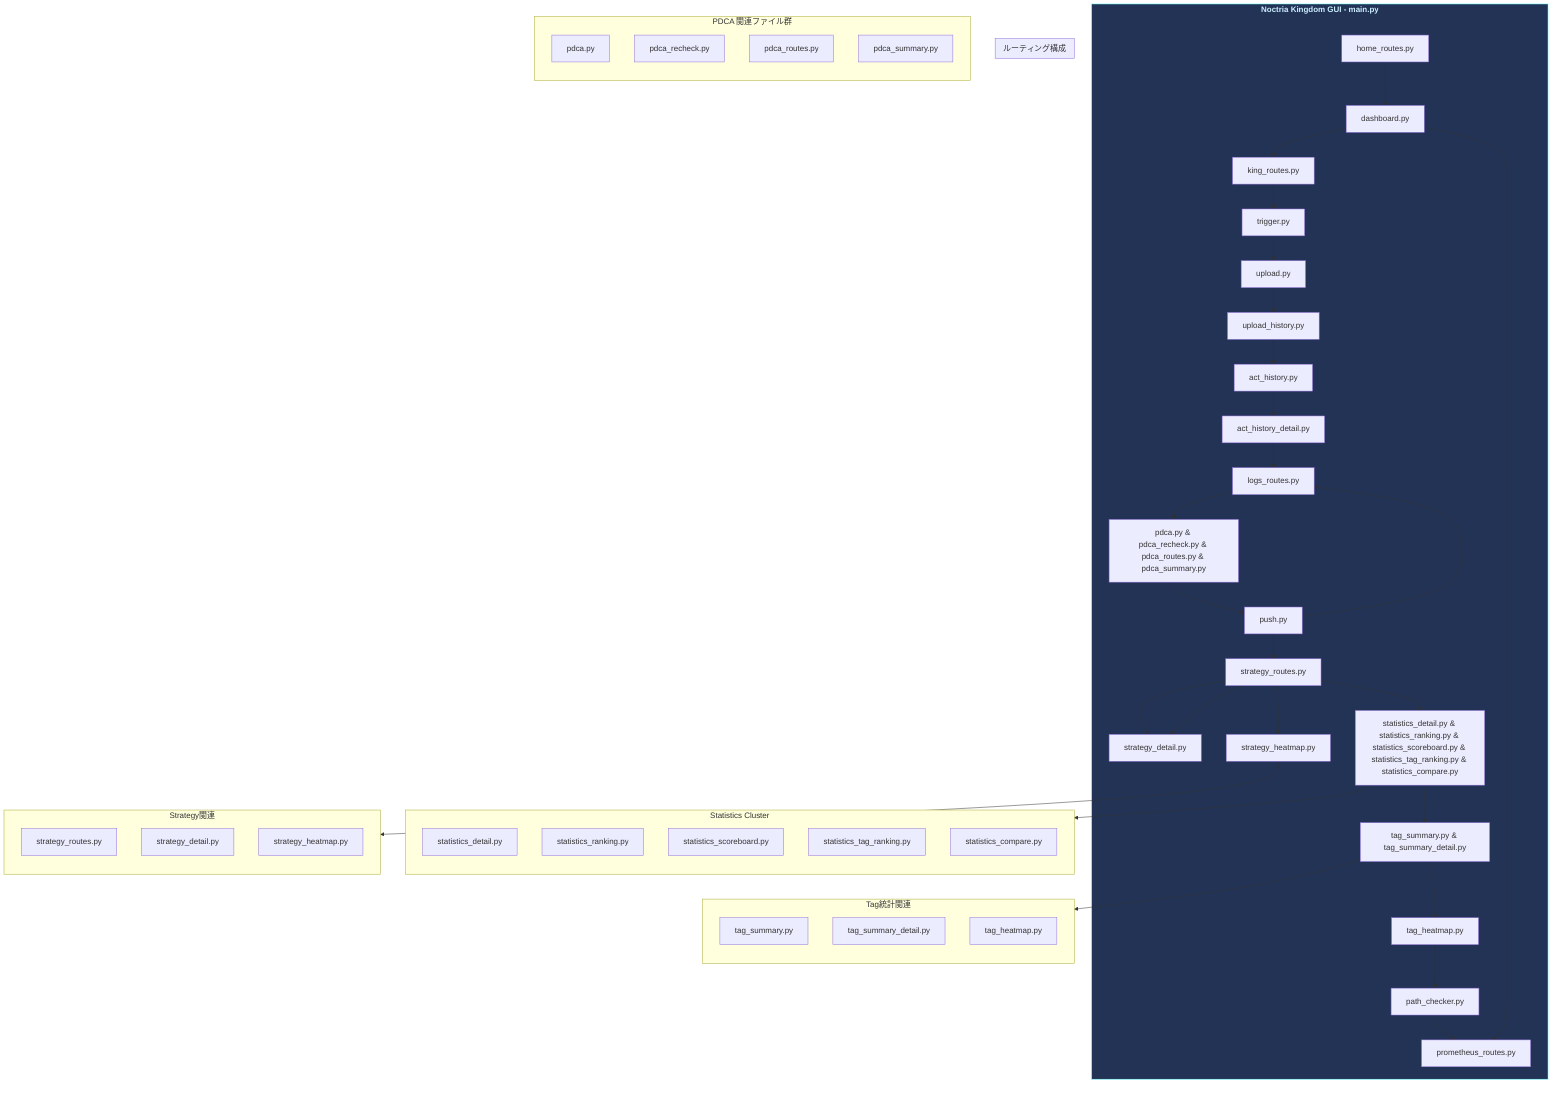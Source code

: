 flowchart TD
  subgraph GUI_Main["Noctria Kingdom GUI - main.py"]
    direction TB
    HomeRoutes[home_routes.py]
    Dashboard[dashboard.py]
    KingRoutes[king_routes.py]
    Trigger[trigger.py]
    Upload[upload.py]
    UploadHistory[upload_history.py]
    ActHistory[act_history.py]
    ActHistoryDetail[act_history_detail.py]
    LogsRoutes[logs_routes.py]
    PDCA[ pdca.py & pdca_recheck.py & pdca_routes.py & pdca_summary.py ]
    Push[push.py]
    StrategyRoutes[strategy_routes.py]
    StrategyDetail[strategy_detail.py]
    StrategyHeatmap[strategy_heatmap.py]
    Statistics[statistics_detail.py & statistics_ranking.py & statistics_scoreboard.py & statistics_tag_ranking.py & statistics_compare.py]
    TagSummary[tag_summary.py & tag_summary_detail.py]
    TagHeatmap[tag_heatmap.py]
    PathChecker[path_checker.py]
    Prometheus[prometheus_routes.py]
  end

  subgraph GUI_Flow["ルーティング構成"]
    HomeRoutes --> Dashboard
    Dashboard --> KingRoutes
    KingRoutes --> Trigger
    Trigger --> Upload
    Upload --> UploadHistory
    UploadHistory --> ActHistory
    ActHistory --> ActHistoryDetail
    ActHistoryDetail --> LogsRoutes
    LogsRoutes --> PDCA
    PDCA --> Push
    Push --> StrategyRoutes
    StrategyRoutes --> StrategyDetail
    StrategyRoutes --> StrategyHeatmap
    StrategyRoutes --> Statistics
    Statistics --> TagSummary
    TagSummary --> TagHeatmap
    TagHeatmap --> PathChecker
    PathChecker --> Prometheus
  end

  subgraph PDCA_Cluster["PDCA 関連ファイル群"]
    direction TB
    pdca[ pdca.py ]
    pdca_recheck[ pdca_recheck.py ]
    pdca_routes[ pdca_routes.py ]
    pdca_summary[ pdca_summary.py ]
  end

  subgraph Statistics_Cluster["Statistics Cluster"]
    direction TB
    statistics_detail[ statistics_detail.py ]
    statistics_ranking[ statistics_ranking.py ]
    statistics_scoreboard[ statistics_scoreboard.py ]
    statistics_tag_ranking[ statistics_tag_ranking.py ]
    statistics_compare[ statistics_compare.py ]
  end

  subgraph Tag_Cluster["Tag統計関連"]
    direction TB
    tag_summary[ tag_summary.py ]
    tag_summary_detail[ tag_summary_detail.py ]
    tag_heatmap[ tag_heatmap.py ]
  end

  subgraph Strategy_Cluster["Strategy関連"]
    direction TB
    strategy_routes[strategy_routes.py]
    strategy_detail[strategy_detail.py]
    strategy_heatmap[strategy_heatmap.py]
  end

  %% 関連性の矢印例（主要な依存関係や流れ）
  Dashboard --> Prometheus
  Push --> LogsRoutes
  StrategyRoutes --> StrategyDetail
  Statistics --> Statistics_Cluster
  TagSummary --> Tag_Cluster
  StrategyHeatmap --> Strategy_Cluster

  %% コメントや補足
  classDef mainRouter fill:#223355,stroke:#66ffff,color:#cceeff,font-weight:bold
  class GUI_Main mainRouter